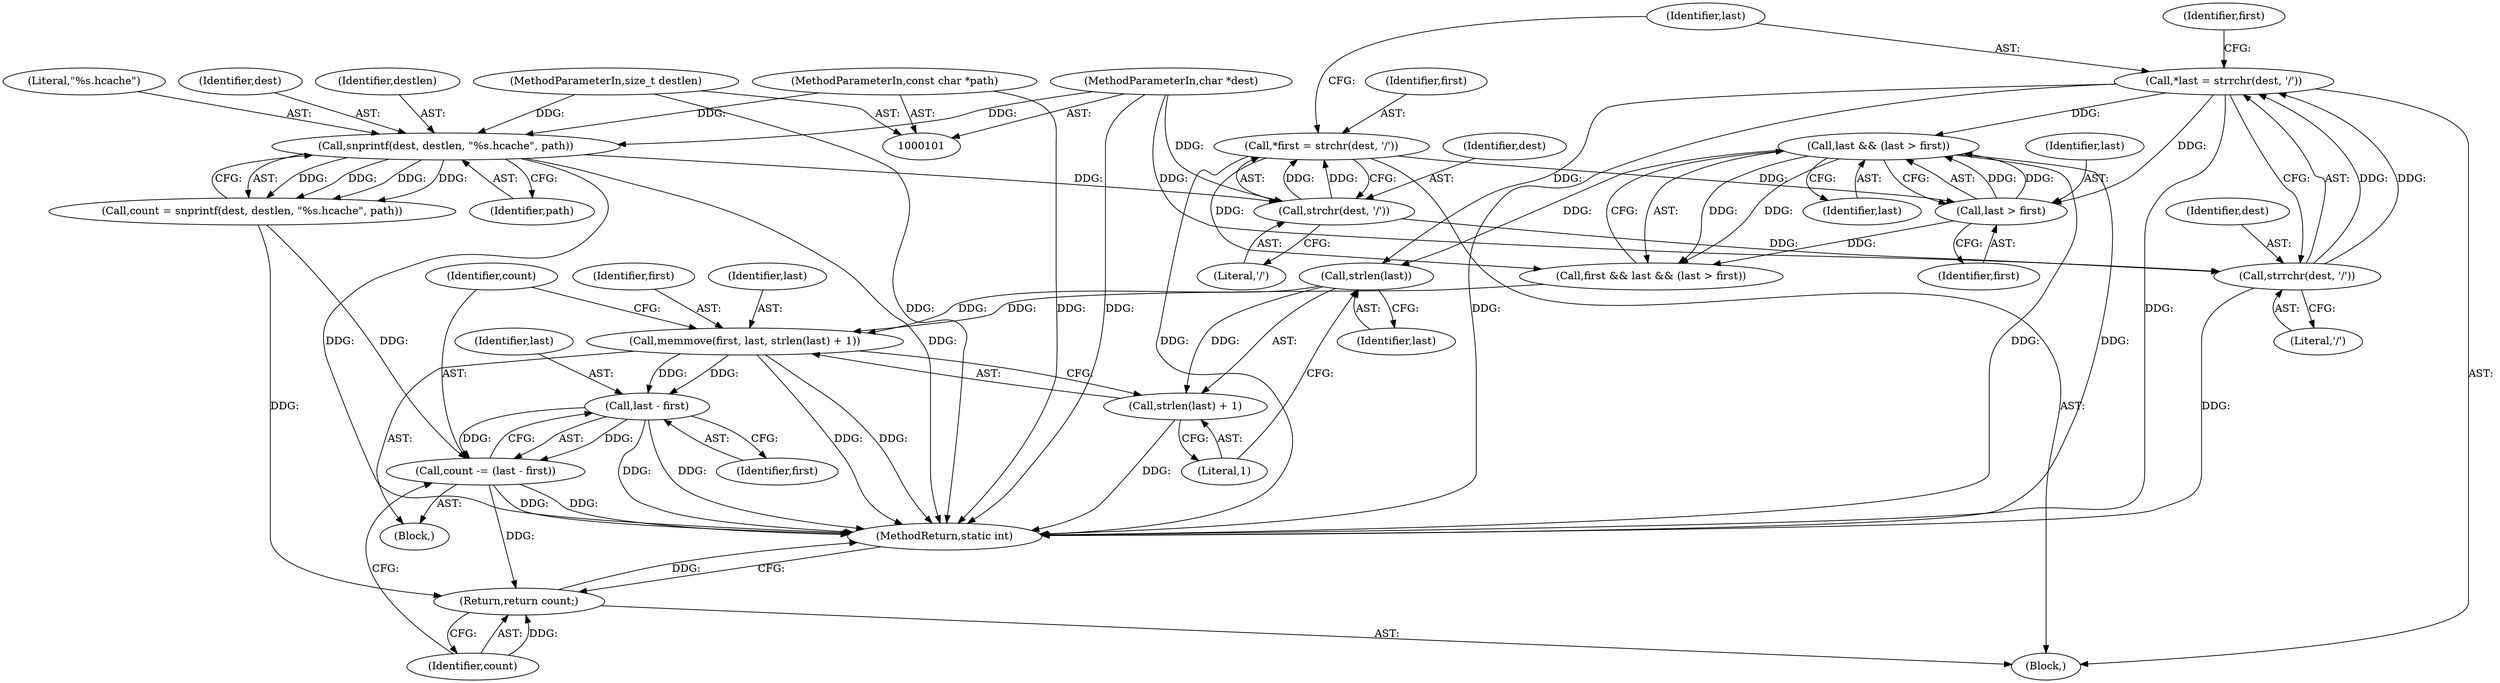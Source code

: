 digraph "0_neomutt_9bfab35522301794483f8f9ed60820bdec9be59e@API" {
"1000139" [label="(Call,strlen(last))"];
"1000129" [label="(Call,last && (last > first))"];
"1000131" [label="(Call,last > first)"];
"1000121" [label="(Call,*last = strrchr(dest, '/'))"];
"1000123" [label="(Call,strrchr(dest, '/'))"];
"1000117" [label="(Call,strchr(dest, '/'))"];
"1000109" [label="(Call,snprintf(dest, destlen, \"%s.hcache\", path))"];
"1000103" [label="(MethodParameterIn,char *dest)"];
"1000104" [label="(MethodParameterIn,size_t destlen)"];
"1000102" [label="(MethodParameterIn,const char *path)"];
"1000115" [label="(Call,*first = strchr(dest, '/'))"];
"1000135" [label="(Call,memmove(first, last, strlen(last) + 1))"];
"1000144" [label="(Call,last - first)"];
"1000142" [label="(Call,count -= (last - first))"];
"1000147" [label="(Return,return count;)"];
"1000138" [label="(Call,strlen(last) + 1)"];
"1000123" [label="(Call,strrchr(dest, '/'))"];
"1000127" [label="(Call,first && last && (last > first))"];
"1000112" [label="(Literal,\"%s.hcache\")"];
"1000116" [label="(Identifier,first)"];
"1000107" [label="(Call,count = snprintf(dest, destlen, \"%s.hcache\", path))"];
"1000136" [label="(Identifier,first)"];
"1000121" [label="(Call,*last = strrchr(dest, '/'))"];
"1000144" [label="(Call,last - first)"];
"1000148" [label="(Identifier,count)"];
"1000129" [label="(Call,last && (last > first))"];
"1000124" [label="(Identifier,dest)"];
"1000138" [label="(Call,strlen(last) + 1)"];
"1000125" [label="(Literal,'/')"];
"1000109" [label="(Call,snprintf(dest, destlen, \"%s.hcache\", path))"];
"1000142" [label="(Call,count -= (last - first))"];
"1000105" [label="(Block,)"];
"1000113" [label="(Identifier,path)"];
"1000110" [label="(Identifier,dest)"];
"1000102" [label="(MethodParameterIn,const char *path)"];
"1000133" [label="(Identifier,first)"];
"1000115" [label="(Call,*first = strchr(dest, '/'))"];
"1000117" [label="(Call,strchr(dest, '/'))"];
"1000119" [label="(Literal,'/')"];
"1000134" [label="(Block,)"];
"1000137" [label="(Identifier,last)"];
"1000140" [label="(Identifier,last)"];
"1000128" [label="(Identifier,first)"];
"1000135" [label="(Call,memmove(first, last, strlen(last) + 1))"];
"1000118" [label="(Identifier,dest)"];
"1000111" [label="(Identifier,destlen)"];
"1000146" [label="(Identifier,first)"];
"1000141" [label="(Literal,1)"];
"1000104" [label="(MethodParameterIn,size_t destlen)"];
"1000143" [label="(Identifier,count)"];
"1000139" [label="(Call,strlen(last))"];
"1000122" [label="(Identifier,last)"];
"1000145" [label="(Identifier,last)"];
"1000147" [label="(Return,return count;)"];
"1000132" [label="(Identifier,last)"];
"1000130" [label="(Identifier,last)"];
"1000103" [label="(MethodParameterIn,char *dest)"];
"1000149" [label="(MethodReturn,static int)"];
"1000131" [label="(Call,last > first)"];
"1000139" -> "1000138"  [label="AST: "];
"1000139" -> "1000140"  [label="CFG: "];
"1000140" -> "1000139"  [label="AST: "];
"1000141" -> "1000139"  [label="CFG: "];
"1000139" -> "1000135"  [label="DDG: "];
"1000139" -> "1000138"  [label="DDG: "];
"1000129" -> "1000139"  [label="DDG: "];
"1000121" -> "1000139"  [label="DDG: "];
"1000129" -> "1000127"  [label="AST: "];
"1000129" -> "1000130"  [label="CFG: "];
"1000129" -> "1000131"  [label="CFG: "];
"1000130" -> "1000129"  [label="AST: "];
"1000131" -> "1000129"  [label="AST: "];
"1000127" -> "1000129"  [label="CFG: "];
"1000129" -> "1000149"  [label="DDG: "];
"1000129" -> "1000149"  [label="DDG: "];
"1000129" -> "1000127"  [label="DDG: "];
"1000129" -> "1000127"  [label="DDG: "];
"1000131" -> "1000129"  [label="DDG: "];
"1000131" -> "1000129"  [label="DDG: "];
"1000121" -> "1000129"  [label="DDG: "];
"1000131" -> "1000133"  [label="CFG: "];
"1000132" -> "1000131"  [label="AST: "];
"1000133" -> "1000131"  [label="AST: "];
"1000131" -> "1000127"  [label="DDG: "];
"1000121" -> "1000131"  [label="DDG: "];
"1000115" -> "1000131"  [label="DDG: "];
"1000121" -> "1000105"  [label="AST: "];
"1000121" -> "1000123"  [label="CFG: "];
"1000122" -> "1000121"  [label="AST: "];
"1000123" -> "1000121"  [label="AST: "];
"1000128" -> "1000121"  [label="CFG: "];
"1000121" -> "1000149"  [label="DDG: "];
"1000121" -> "1000149"  [label="DDG: "];
"1000123" -> "1000121"  [label="DDG: "];
"1000123" -> "1000121"  [label="DDG: "];
"1000123" -> "1000125"  [label="CFG: "];
"1000124" -> "1000123"  [label="AST: "];
"1000125" -> "1000123"  [label="AST: "];
"1000123" -> "1000149"  [label="DDG: "];
"1000117" -> "1000123"  [label="DDG: "];
"1000103" -> "1000123"  [label="DDG: "];
"1000117" -> "1000115"  [label="AST: "];
"1000117" -> "1000119"  [label="CFG: "];
"1000118" -> "1000117"  [label="AST: "];
"1000119" -> "1000117"  [label="AST: "];
"1000115" -> "1000117"  [label="CFG: "];
"1000117" -> "1000115"  [label="DDG: "];
"1000117" -> "1000115"  [label="DDG: "];
"1000109" -> "1000117"  [label="DDG: "];
"1000103" -> "1000117"  [label="DDG: "];
"1000109" -> "1000107"  [label="AST: "];
"1000109" -> "1000113"  [label="CFG: "];
"1000110" -> "1000109"  [label="AST: "];
"1000111" -> "1000109"  [label="AST: "];
"1000112" -> "1000109"  [label="AST: "];
"1000113" -> "1000109"  [label="AST: "];
"1000107" -> "1000109"  [label="CFG: "];
"1000109" -> "1000149"  [label="DDG: "];
"1000109" -> "1000149"  [label="DDG: "];
"1000109" -> "1000107"  [label="DDG: "];
"1000109" -> "1000107"  [label="DDG: "];
"1000109" -> "1000107"  [label="DDG: "];
"1000109" -> "1000107"  [label="DDG: "];
"1000103" -> "1000109"  [label="DDG: "];
"1000104" -> "1000109"  [label="DDG: "];
"1000102" -> "1000109"  [label="DDG: "];
"1000103" -> "1000101"  [label="AST: "];
"1000103" -> "1000149"  [label="DDG: "];
"1000104" -> "1000101"  [label="AST: "];
"1000104" -> "1000149"  [label="DDG: "];
"1000102" -> "1000101"  [label="AST: "];
"1000102" -> "1000149"  [label="DDG: "];
"1000115" -> "1000105"  [label="AST: "];
"1000116" -> "1000115"  [label="AST: "];
"1000122" -> "1000115"  [label="CFG: "];
"1000115" -> "1000149"  [label="DDG: "];
"1000115" -> "1000127"  [label="DDG: "];
"1000135" -> "1000134"  [label="AST: "];
"1000135" -> "1000138"  [label="CFG: "];
"1000136" -> "1000135"  [label="AST: "];
"1000137" -> "1000135"  [label="AST: "];
"1000138" -> "1000135"  [label="AST: "];
"1000143" -> "1000135"  [label="CFG: "];
"1000135" -> "1000149"  [label="DDG: "];
"1000135" -> "1000149"  [label="DDG: "];
"1000127" -> "1000135"  [label="DDG: "];
"1000135" -> "1000144"  [label="DDG: "];
"1000135" -> "1000144"  [label="DDG: "];
"1000144" -> "1000142"  [label="AST: "];
"1000144" -> "1000146"  [label="CFG: "];
"1000145" -> "1000144"  [label="AST: "];
"1000146" -> "1000144"  [label="AST: "];
"1000142" -> "1000144"  [label="CFG: "];
"1000144" -> "1000149"  [label="DDG: "];
"1000144" -> "1000149"  [label="DDG: "];
"1000144" -> "1000142"  [label="DDG: "];
"1000144" -> "1000142"  [label="DDG: "];
"1000142" -> "1000134"  [label="AST: "];
"1000143" -> "1000142"  [label="AST: "];
"1000148" -> "1000142"  [label="CFG: "];
"1000142" -> "1000149"  [label="DDG: "];
"1000142" -> "1000149"  [label="DDG: "];
"1000107" -> "1000142"  [label="DDG: "];
"1000142" -> "1000147"  [label="DDG: "];
"1000147" -> "1000105"  [label="AST: "];
"1000147" -> "1000148"  [label="CFG: "];
"1000148" -> "1000147"  [label="AST: "];
"1000149" -> "1000147"  [label="CFG: "];
"1000147" -> "1000149"  [label="DDG: "];
"1000148" -> "1000147"  [label="DDG: "];
"1000107" -> "1000147"  [label="DDG: "];
"1000138" -> "1000141"  [label="CFG: "];
"1000141" -> "1000138"  [label="AST: "];
"1000138" -> "1000149"  [label="DDG: "];
}
